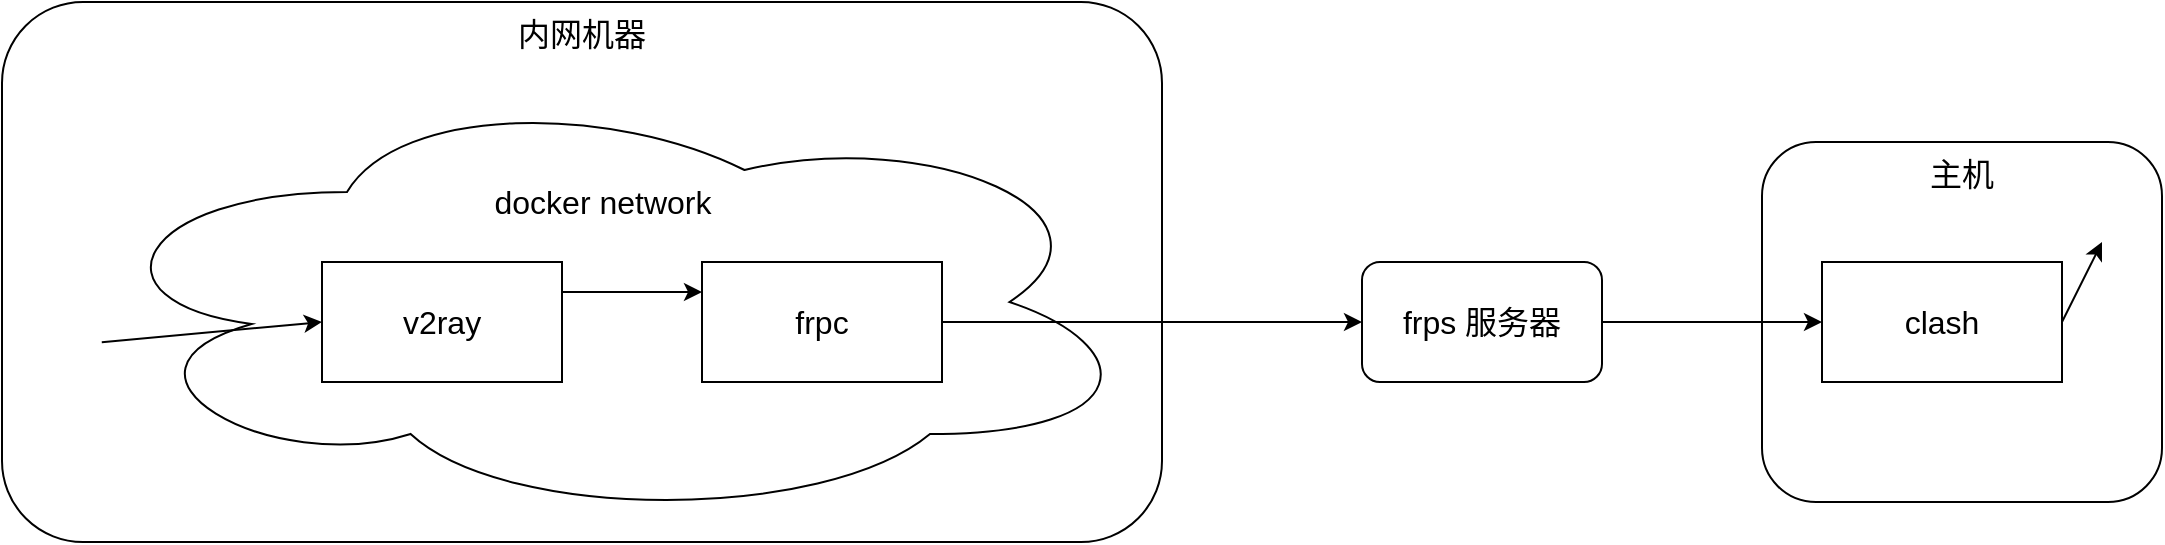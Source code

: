 <mxfile version="16.6.1" type="github"><diagram id="63A-VRvhYQMpwUnLIOny" name="第 1 页"><mxGraphModel dx="1209" dy="642" grid="1" gridSize="10" guides="1" tooltips="1" connect="1" arrows="1" fold="1" page="1" pageScale="1" pageWidth="827" pageHeight="1169" math="0" shadow="0"><root><mxCell id="0"/><mxCell id="1" parent="0"/><mxCell id="R3HkKSUZN_7tnS9kKplu-11" value="主机" style="rounded=1;whiteSpace=wrap;html=1;fontSize=16;verticalAlign=top;" vertex="1" parent="1"><mxGeometry x="880" y="240" width="200" height="180" as="geometry"/></mxCell><mxCell id="R3HkKSUZN_7tnS9kKplu-4" value="内网机器" style="rounded=1;whiteSpace=wrap;html=1;verticalAlign=top;fontSize=16;" vertex="1" parent="1"><mxGeometry y="170" width="580" height="270" as="geometry"/></mxCell><mxCell id="R3HkKSUZN_7tnS9kKplu-3" value="" style="ellipse;shape=cloud;whiteSpace=wrap;html=1;horizontal=1;verticalAlign=top;fontSize=16;" vertex="1" parent="1"><mxGeometry x="40" y="210" width="530" height="220" as="geometry"/></mxCell><mxCell id="R3HkKSUZN_7tnS9kKplu-13" style="edgeStyle=orthogonalEdgeStyle;rounded=0;orthogonalLoop=1;jettySize=auto;html=1;exitX=1;exitY=0.5;exitDx=0;exitDy=0;entryX=0;entryY=0.5;entryDx=0;entryDy=0;fontSize=16;startArrow=none;startFill=0;endArrow=classic;endFill=1;" edge="1" parent="1" source="R3HkKSUZN_7tnS9kKplu-1" target="R3HkKSUZN_7tnS9kKplu-10"><mxGeometry relative="1" as="geometry"/></mxCell><mxCell id="R3HkKSUZN_7tnS9kKplu-1" value="frpc" style="rounded=0;whiteSpace=wrap;html=1;fontSize=16;" vertex="1" parent="1"><mxGeometry x="350" y="300" width="120" height="60" as="geometry"/></mxCell><mxCell id="R3HkKSUZN_7tnS9kKplu-7" style="edgeStyle=orthogonalEdgeStyle;rounded=0;orthogonalLoop=1;jettySize=auto;html=1;exitX=1;exitY=0.25;exitDx=0;exitDy=0;entryX=0;entryY=0.25;entryDx=0;entryDy=0;fontSize=16;" edge="1" parent="1" source="R3HkKSUZN_7tnS9kKplu-2" target="R3HkKSUZN_7tnS9kKplu-1"><mxGeometry relative="1" as="geometry"/></mxCell><mxCell id="R3HkKSUZN_7tnS9kKplu-2" value="v2ray" style="rounded=0;whiteSpace=wrap;html=1;fontSize=16;" vertex="1" parent="1"><mxGeometry x="160" y="300" width="120" height="60" as="geometry"/></mxCell><mxCell id="R3HkKSUZN_7tnS9kKplu-6" value="docker network" style="text;html=1;align=center;verticalAlign=middle;resizable=0;points=[];autosize=1;strokeColor=none;fillColor=none;fontSize=16;" vertex="1" parent="1"><mxGeometry x="240" y="260" width="120" height="20" as="geometry"/></mxCell><mxCell id="R3HkKSUZN_7tnS9kKplu-9" value="" style="endArrow=none;html=1;rounded=0;fontSize=16;exitX=0;exitY=0.5;exitDx=0;exitDy=0;endFill=0;startArrow=classic;startFill=1;entryX=0.086;entryY=0.63;entryDx=0;entryDy=0;entryPerimeter=0;" edge="1" parent="1" source="R3HkKSUZN_7tnS9kKplu-2" target="R3HkKSUZN_7tnS9kKplu-4"><mxGeometry width="50" height="50" relative="1" as="geometry"><mxPoint x="70" y="290" as="sourcePoint"/><mxPoint x="120" y="240" as="targetPoint"/></mxGeometry></mxCell><mxCell id="R3HkKSUZN_7tnS9kKplu-14" style="edgeStyle=orthogonalEdgeStyle;rounded=0;orthogonalLoop=1;jettySize=auto;html=1;exitX=1;exitY=0.5;exitDx=0;exitDy=0;entryX=0;entryY=0.5;entryDx=0;entryDy=0;fontSize=16;startArrow=none;startFill=0;endArrow=classic;endFill=1;" edge="1" parent="1" source="R3HkKSUZN_7tnS9kKplu-10" target="R3HkKSUZN_7tnS9kKplu-16"><mxGeometry relative="1" as="geometry"/></mxCell><mxCell id="R3HkKSUZN_7tnS9kKplu-10" value="frps 服务器" style="rounded=1;whiteSpace=wrap;html=1;fontSize=16;" vertex="1" parent="1"><mxGeometry x="680" y="300" width="120" height="60" as="geometry"/></mxCell><mxCell id="R3HkKSUZN_7tnS9kKplu-16" value="clash" style="rounded=0;whiteSpace=wrap;html=1;fontSize=16;" vertex="1" parent="1"><mxGeometry x="910" y="300" width="120" height="60" as="geometry"/></mxCell><mxCell id="R3HkKSUZN_7tnS9kKplu-17" value="" style="endArrow=classic;html=1;rounded=0;fontSize=16;exitX=1;exitY=0.5;exitDx=0;exitDy=0;entryX=0.85;entryY=0.278;entryDx=0;entryDy=0;entryPerimeter=0;" edge="1" parent="1" source="R3HkKSUZN_7tnS9kKplu-16" target="R3HkKSUZN_7tnS9kKplu-11"><mxGeometry width="50" height="50" relative="1" as="geometry"><mxPoint x="650" y="460" as="sourcePoint"/><mxPoint x="700" y="410" as="targetPoint"/></mxGeometry></mxCell></root></mxGraphModel></diagram></mxfile>
